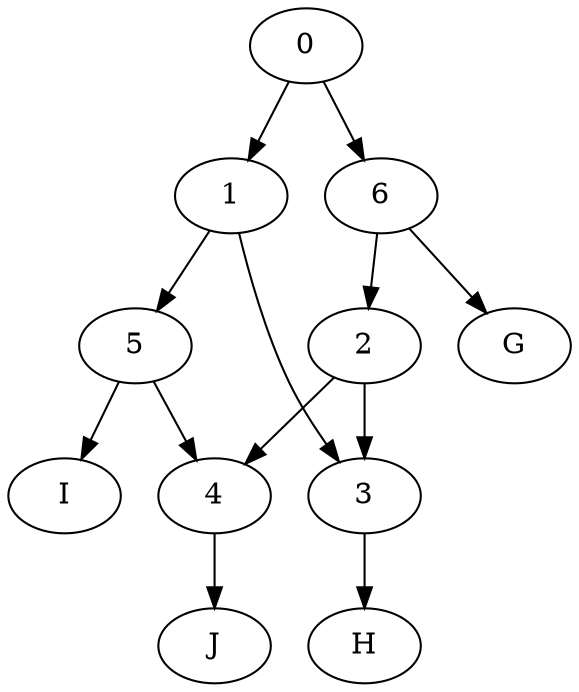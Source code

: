 digraph {
	H
	J
	I
	G
	0
	1
	2
	3
	4
	5
	6
	0 -> 1
	0 -> 6
	1 -> 3
	1 -> 5
	2 -> 3
	2 -> 4
	3 -> H
	4 -> J
	5 -> 4
	5 -> I
	6 -> 2
	6 -> G
}
